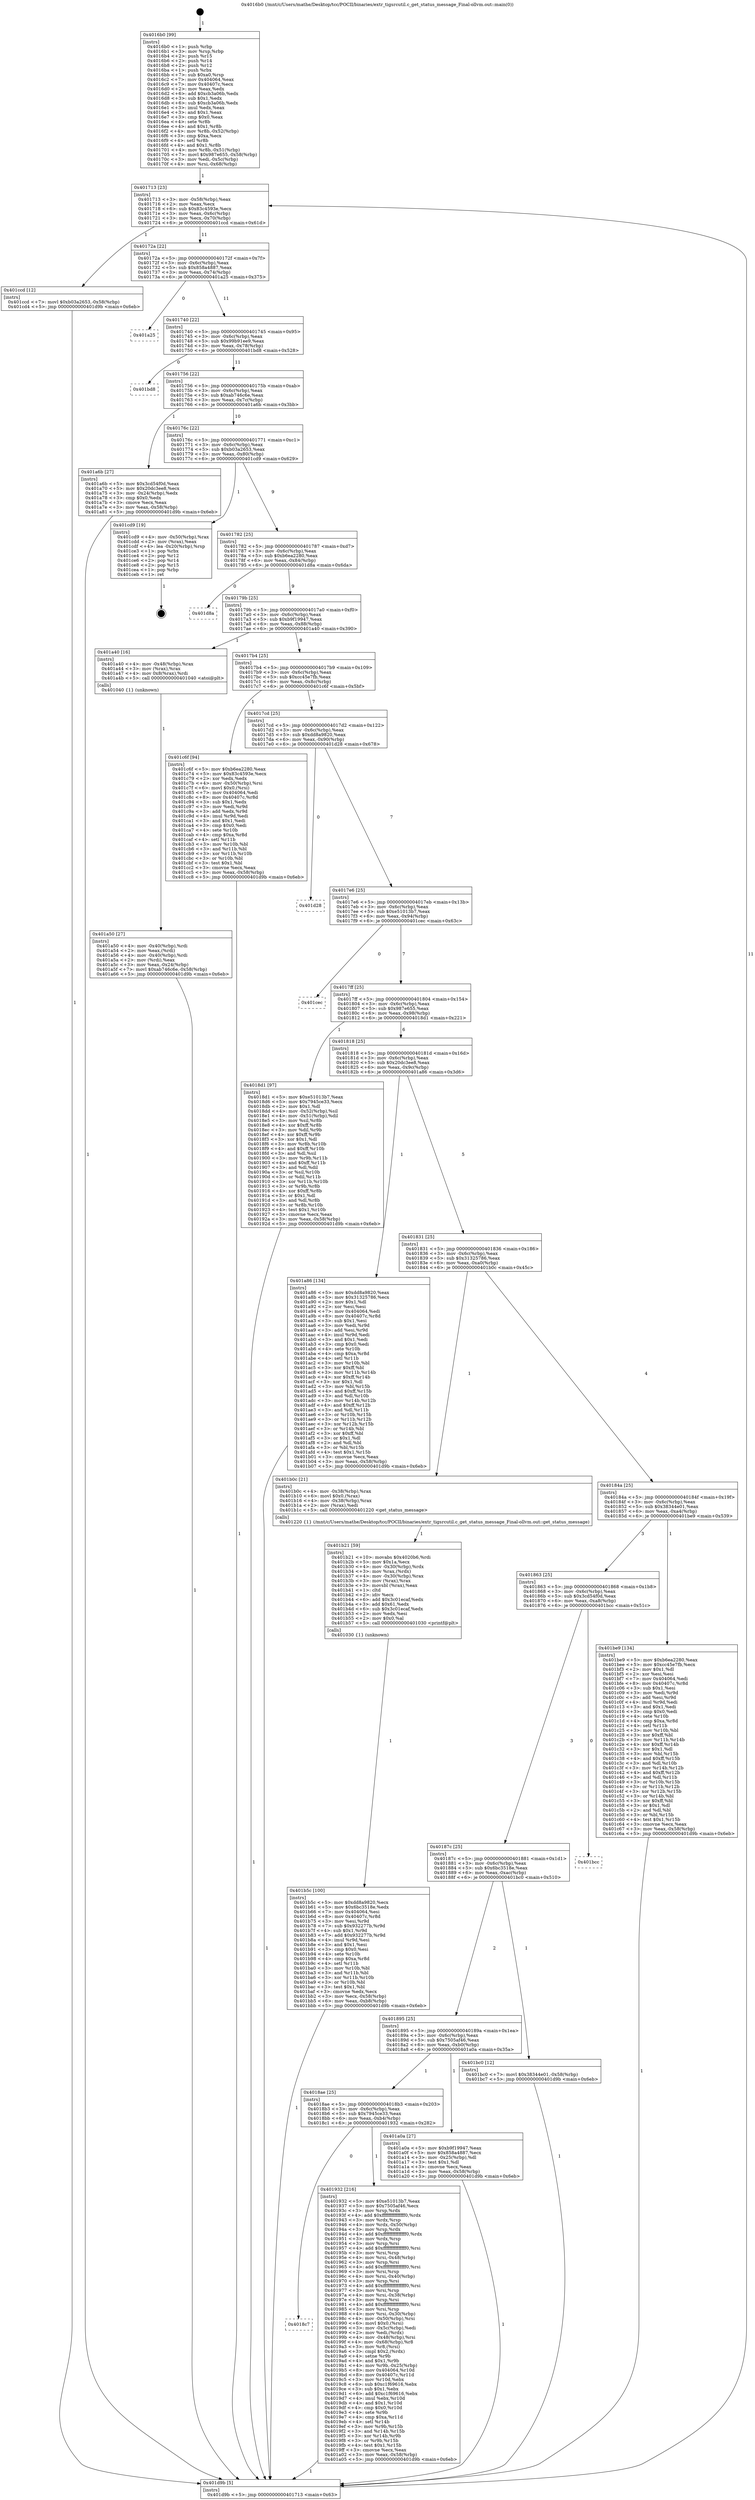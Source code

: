 digraph "0x4016b0" {
  label = "0x4016b0 (/mnt/c/Users/mathe/Desktop/tcc/POCII/binaries/extr_tigsrcutil.c_get_status_message_Final-ollvm.out::main(0))"
  labelloc = "t"
  node[shape=record]

  Entry [label="",width=0.3,height=0.3,shape=circle,fillcolor=black,style=filled]
  "0x401713" [label="{
     0x401713 [23]\l
     | [instrs]\l
     &nbsp;&nbsp;0x401713 \<+3\>: mov -0x58(%rbp),%eax\l
     &nbsp;&nbsp;0x401716 \<+2\>: mov %eax,%ecx\l
     &nbsp;&nbsp;0x401718 \<+6\>: sub $0x83c4593e,%ecx\l
     &nbsp;&nbsp;0x40171e \<+3\>: mov %eax,-0x6c(%rbp)\l
     &nbsp;&nbsp;0x401721 \<+3\>: mov %ecx,-0x70(%rbp)\l
     &nbsp;&nbsp;0x401724 \<+6\>: je 0000000000401ccd \<main+0x61d\>\l
  }"]
  "0x401ccd" [label="{
     0x401ccd [12]\l
     | [instrs]\l
     &nbsp;&nbsp;0x401ccd \<+7\>: movl $0xb03a2653,-0x58(%rbp)\l
     &nbsp;&nbsp;0x401cd4 \<+5\>: jmp 0000000000401d9b \<main+0x6eb\>\l
  }"]
  "0x40172a" [label="{
     0x40172a [22]\l
     | [instrs]\l
     &nbsp;&nbsp;0x40172a \<+5\>: jmp 000000000040172f \<main+0x7f\>\l
     &nbsp;&nbsp;0x40172f \<+3\>: mov -0x6c(%rbp),%eax\l
     &nbsp;&nbsp;0x401732 \<+5\>: sub $0x858a4887,%eax\l
     &nbsp;&nbsp;0x401737 \<+3\>: mov %eax,-0x74(%rbp)\l
     &nbsp;&nbsp;0x40173a \<+6\>: je 0000000000401a25 \<main+0x375\>\l
  }"]
  Exit [label="",width=0.3,height=0.3,shape=circle,fillcolor=black,style=filled,peripheries=2]
  "0x401a25" [label="{
     0x401a25\l
  }", style=dashed]
  "0x401740" [label="{
     0x401740 [22]\l
     | [instrs]\l
     &nbsp;&nbsp;0x401740 \<+5\>: jmp 0000000000401745 \<main+0x95\>\l
     &nbsp;&nbsp;0x401745 \<+3\>: mov -0x6c(%rbp),%eax\l
     &nbsp;&nbsp;0x401748 \<+5\>: sub $0x99b91ee9,%eax\l
     &nbsp;&nbsp;0x40174d \<+3\>: mov %eax,-0x78(%rbp)\l
     &nbsp;&nbsp;0x401750 \<+6\>: je 0000000000401bd8 \<main+0x528\>\l
  }"]
  "0x401b5c" [label="{
     0x401b5c [100]\l
     | [instrs]\l
     &nbsp;&nbsp;0x401b5c \<+5\>: mov $0xdd8a9820,%ecx\l
     &nbsp;&nbsp;0x401b61 \<+5\>: mov $0x6bc3518e,%edx\l
     &nbsp;&nbsp;0x401b66 \<+7\>: mov 0x404064,%esi\l
     &nbsp;&nbsp;0x401b6d \<+8\>: mov 0x40407c,%r8d\l
     &nbsp;&nbsp;0x401b75 \<+3\>: mov %esi,%r9d\l
     &nbsp;&nbsp;0x401b78 \<+7\>: sub $0x932277b,%r9d\l
     &nbsp;&nbsp;0x401b7f \<+4\>: sub $0x1,%r9d\l
     &nbsp;&nbsp;0x401b83 \<+7\>: add $0x932277b,%r9d\l
     &nbsp;&nbsp;0x401b8a \<+4\>: imul %r9d,%esi\l
     &nbsp;&nbsp;0x401b8e \<+3\>: and $0x1,%esi\l
     &nbsp;&nbsp;0x401b91 \<+3\>: cmp $0x0,%esi\l
     &nbsp;&nbsp;0x401b94 \<+4\>: sete %r10b\l
     &nbsp;&nbsp;0x401b98 \<+4\>: cmp $0xa,%r8d\l
     &nbsp;&nbsp;0x401b9c \<+4\>: setl %r11b\l
     &nbsp;&nbsp;0x401ba0 \<+3\>: mov %r10b,%bl\l
     &nbsp;&nbsp;0x401ba3 \<+3\>: and %r11b,%bl\l
     &nbsp;&nbsp;0x401ba6 \<+3\>: xor %r11b,%r10b\l
     &nbsp;&nbsp;0x401ba9 \<+3\>: or %r10b,%bl\l
     &nbsp;&nbsp;0x401bac \<+3\>: test $0x1,%bl\l
     &nbsp;&nbsp;0x401baf \<+3\>: cmovne %edx,%ecx\l
     &nbsp;&nbsp;0x401bb2 \<+3\>: mov %ecx,-0x58(%rbp)\l
     &nbsp;&nbsp;0x401bb5 \<+6\>: mov %eax,-0xb8(%rbp)\l
     &nbsp;&nbsp;0x401bbb \<+5\>: jmp 0000000000401d9b \<main+0x6eb\>\l
  }"]
  "0x401bd8" [label="{
     0x401bd8\l
  }", style=dashed]
  "0x401756" [label="{
     0x401756 [22]\l
     | [instrs]\l
     &nbsp;&nbsp;0x401756 \<+5\>: jmp 000000000040175b \<main+0xab\>\l
     &nbsp;&nbsp;0x40175b \<+3\>: mov -0x6c(%rbp),%eax\l
     &nbsp;&nbsp;0x40175e \<+5\>: sub $0xab746c6e,%eax\l
     &nbsp;&nbsp;0x401763 \<+3\>: mov %eax,-0x7c(%rbp)\l
     &nbsp;&nbsp;0x401766 \<+6\>: je 0000000000401a6b \<main+0x3bb\>\l
  }"]
  "0x401b21" [label="{
     0x401b21 [59]\l
     | [instrs]\l
     &nbsp;&nbsp;0x401b21 \<+10\>: movabs $0x4020b6,%rdi\l
     &nbsp;&nbsp;0x401b2b \<+5\>: mov $0x1a,%ecx\l
     &nbsp;&nbsp;0x401b30 \<+4\>: mov -0x30(%rbp),%rdx\l
     &nbsp;&nbsp;0x401b34 \<+3\>: mov %rax,(%rdx)\l
     &nbsp;&nbsp;0x401b37 \<+4\>: mov -0x30(%rbp),%rax\l
     &nbsp;&nbsp;0x401b3b \<+3\>: mov (%rax),%rax\l
     &nbsp;&nbsp;0x401b3e \<+3\>: movsbl (%rax),%eax\l
     &nbsp;&nbsp;0x401b41 \<+1\>: cltd\l
     &nbsp;&nbsp;0x401b42 \<+2\>: idiv %ecx\l
     &nbsp;&nbsp;0x401b44 \<+6\>: add $0x3c01ecaf,%edx\l
     &nbsp;&nbsp;0x401b4a \<+3\>: add $0x61,%edx\l
     &nbsp;&nbsp;0x401b4d \<+6\>: sub $0x3c01ecaf,%edx\l
     &nbsp;&nbsp;0x401b53 \<+2\>: mov %edx,%esi\l
     &nbsp;&nbsp;0x401b55 \<+2\>: mov $0x0,%al\l
     &nbsp;&nbsp;0x401b57 \<+5\>: call 0000000000401030 \<printf@plt\>\l
     | [calls]\l
     &nbsp;&nbsp;0x401030 \{1\} (unknown)\l
  }"]
  "0x401a6b" [label="{
     0x401a6b [27]\l
     | [instrs]\l
     &nbsp;&nbsp;0x401a6b \<+5\>: mov $0x3cd54f0d,%eax\l
     &nbsp;&nbsp;0x401a70 \<+5\>: mov $0x20dc3ee8,%ecx\l
     &nbsp;&nbsp;0x401a75 \<+3\>: mov -0x24(%rbp),%edx\l
     &nbsp;&nbsp;0x401a78 \<+3\>: cmp $0x0,%edx\l
     &nbsp;&nbsp;0x401a7b \<+3\>: cmove %ecx,%eax\l
     &nbsp;&nbsp;0x401a7e \<+3\>: mov %eax,-0x58(%rbp)\l
     &nbsp;&nbsp;0x401a81 \<+5\>: jmp 0000000000401d9b \<main+0x6eb\>\l
  }"]
  "0x40176c" [label="{
     0x40176c [22]\l
     | [instrs]\l
     &nbsp;&nbsp;0x40176c \<+5\>: jmp 0000000000401771 \<main+0xc1\>\l
     &nbsp;&nbsp;0x401771 \<+3\>: mov -0x6c(%rbp),%eax\l
     &nbsp;&nbsp;0x401774 \<+5\>: sub $0xb03a2653,%eax\l
     &nbsp;&nbsp;0x401779 \<+3\>: mov %eax,-0x80(%rbp)\l
     &nbsp;&nbsp;0x40177c \<+6\>: je 0000000000401cd9 \<main+0x629\>\l
  }"]
  "0x401a50" [label="{
     0x401a50 [27]\l
     | [instrs]\l
     &nbsp;&nbsp;0x401a50 \<+4\>: mov -0x40(%rbp),%rdi\l
     &nbsp;&nbsp;0x401a54 \<+2\>: mov %eax,(%rdi)\l
     &nbsp;&nbsp;0x401a56 \<+4\>: mov -0x40(%rbp),%rdi\l
     &nbsp;&nbsp;0x401a5a \<+2\>: mov (%rdi),%eax\l
     &nbsp;&nbsp;0x401a5c \<+3\>: mov %eax,-0x24(%rbp)\l
     &nbsp;&nbsp;0x401a5f \<+7\>: movl $0xab746c6e,-0x58(%rbp)\l
     &nbsp;&nbsp;0x401a66 \<+5\>: jmp 0000000000401d9b \<main+0x6eb\>\l
  }"]
  "0x401cd9" [label="{
     0x401cd9 [19]\l
     | [instrs]\l
     &nbsp;&nbsp;0x401cd9 \<+4\>: mov -0x50(%rbp),%rax\l
     &nbsp;&nbsp;0x401cdd \<+2\>: mov (%rax),%eax\l
     &nbsp;&nbsp;0x401cdf \<+4\>: lea -0x20(%rbp),%rsp\l
     &nbsp;&nbsp;0x401ce3 \<+1\>: pop %rbx\l
     &nbsp;&nbsp;0x401ce4 \<+2\>: pop %r12\l
     &nbsp;&nbsp;0x401ce6 \<+2\>: pop %r14\l
     &nbsp;&nbsp;0x401ce8 \<+2\>: pop %r15\l
     &nbsp;&nbsp;0x401cea \<+1\>: pop %rbp\l
     &nbsp;&nbsp;0x401ceb \<+1\>: ret\l
  }"]
  "0x401782" [label="{
     0x401782 [25]\l
     | [instrs]\l
     &nbsp;&nbsp;0x401782 \<+5\>: jmp 0000000000401787 \<main+0xd7\>\l
     &nbsp;&nbsp;0x401787 \<+3\>: mov -0x6c(%rbp),%eax\l
     &nbsp;&nbsp;0x40178a \<+5\>: sub $0xb6ea2280,%eax\l
     &nbsp;&nbsp;0x40178f \<+6\>: mov %eax,-0x84(%rbp)\l
     &nbsp;&nbsp;0x401795 \<+6\>: je 0000000000401d8a \<main+0x6da\>\l
  }"]
  "0x4018c7" [label="{
     0x4018c7\l
  }", style=dashed]
  "0x401d8a" [label="{
     0x401d8a\l
  }", style=dashed]
  "0x40179b" [label="{
     0x40179b [25]\l
     | [instrs]\l
     &nbsp;&nbsp;0x40179b \<+5\>: jmp 00000000004017a0 \<main+0xf0\>\l
     &nbsp;&nbsp;0x4017a0 \<+3\>: mov -0x6c(%rbp),%eax\l
     &nbsp;&nbsp;0x4017a3 \<+5\>: sub $0xb9f19947,%eax\l
     &nbsp;&nbsp;0x4017a8 \<+6\>: mov %eax,-0x88(%rbp)\l
     &nbsp;&nbsp;0x4017ae \<+6\>: je 0000000000401a40 \<main+0x390\>\l
  }"]
  "0x401932" [label="{
     0x401932 [216]\l
     | [instrs]\l
     &nbsp;&nbsp;0x401932 \<+5\>: mov $0xe51013b7,%eax\l
     &nbsp;&nbsp;0x401937 \<+5\>: mov $0x7505af46,%ecx\l
     &nbsp;&nbsp;0x40193c \<+3\>: mov %rsp,%rdx\l
     &nbsp;&nbsp;0x40193f \<+4\>: add $0xfffffffffffffff0,%rdx\l
     &nbsp;&nbsp;0x401943 \<+3\>: mov %rdx,%rsp\l
     &nbsp;&nbsp;0x401946 \<+4\>: mov %rdx,-0x50(%rbp)\l
     &nbsp;&nbsp;0x40194a \<+3\>: mov %rsp,%rdx\l
     &nbsp;&nbsp;0x40194d \<+4\>: add $0xfffffffffffffff0,%rdx\l
     &nbsp;&nbsp;0x401951 \<+3\>: mov %rdx,%rsp\l
     &nbsp;&nbsp;0x401954 \<+3\>: mov %rsp,%rsi\l
     &nbsp;&nbsp;0x401957 \<+4\>: add $0xfffffffffffffff0,%rsi\l
     &nbsp;&nbsp;0x40195b \<+3\>: mov %rsi,%rsp\l
     &nbsp;&nbsp;0x40195e \<+4\>: mov %rsi,-0x48(%rbp)\l
     &nbsp;&nbsp;0x401962 \<+3\>: mov %rsp,%rsi\l
     &nbsp;&nbsp;0x401965 \<+4\>: add $0xfffffffffffffff0,%rsi\l
     &nbsp;&nbsp;0x401969 \<+3\>: mov %rsi,%rsp\l
     &nbsp;&nbsp;0x40196c \<+4\>: mov %rsi,-0x40(%rbp)\l
     &nbsp;&nbsp;0x401970 \<+3\>: mov %rsp,%rsi\l
     &nbsp;&nbsp;0x401973 \<+4\>: add $0xfffffffffffffff0,%rsi\l
     &nbsp;&nbsp;0x401977 \<+3\>: mov %rsi,%rsp\l
     &nbsp;&nbsp;0x40197a \<+4\>: mov %rsi,-0x38(%rbp)\l
     &nbsp;&nbsp;0x40197e \<+3\>: mov %rsp,%rsi\l
     &nbsp;&nbsp;0x401981 \<+4\>: add $0xfffffffffffffff0,%rsi\l
     &nbsp;&nbsp;0x401985 \<+3\>: mov %rsi,%rsp\l
     &nbsp;&nbsp;0x401988 \<+4\>: mov %rsi,-0x30(%rbp)\l
     &nbsp;&nbsp;0x40198c \<+4\>: mov -0x50(%rbp),%rsi\l
     &nbsp;&nbsp;0x401990 \<+6\>: movl $0x0,(%rsi)\l
     &nbsp;&nbsp;0x401996 \<+3\>: mov -0x5c(%rbp),%edi\l
     &nbsp;&nbsp;0x401999 \<+2\>: mov %edi,(%rdx)\l
     &nbsp;&nbsp;0x40199b \<+4\>: mov -0x48(%rbp),%rsi\l
     &nbsp;&nbsp;0x40199f \<+4\>: mov -0x68(%rbp),%r8\l
     &nbsp;&nbsp;0x4019a3 \<+3\>: mov %r8,(%rsi)\l
     &nbsp;&nbsp;0x4019a6 \<+3\>: cmpl $0x2,(%rdx)\l
     &nbsp;&nbsp;0x4019a9 \<+4\>: setne %r9b\l
     &nbsp;&nbsp;0x4019ad \<+4\>: and $0x1,%r9b\l
     &nbsp;&nbsp;0x4019b1 \<+4\>: mov %r9b,-0x25(%rbp)\l
     &nbsp;&nbsp;0x4019b5 \<+8\>: mov 0x404064,%r10d\l
     &nbsp;&nbsp;0x4019bd \<+8\>: mov 0x40407c,%r11d\l
     &nbsp;&nbsp;0x4019c5 \<+3\>: mov %r10d,%ebx\l
     &nbsp;&nbsp;0x4019c8 \<+6\>: sub $0xc1f69616,%ebx\l
     &nbsp;&nbsp;0x4019ce \<+3\>: sub $0x1,%ebx\l
     &nbsp;&nbsp;0x4019d1 \<+6\>: add $0xc1f69616,%ebx\l
     &nbsp;&nbsp;0x4019d7 \<+4\>: imul %ebx,%r10d\l
     &nbsp;&nbsp;0x4019db \<+4\>: and $0x1,%r10d\l
     &nbsp;&nbsp;0x4019df \<+4\>: cmp $0x0,%r10d\l
     &nbsp;&nbsp;0x4019e3 \<+4\>: sete %r9b\l
     &nbsp;&nbsp;0x4019e7 \<+4\>: cmp $0xa,%r11d\l
     &nbsp;&nbsp;0x4019eb \<+4\>: setl %r14b\l
     &nbsp;&nbsp;0x4019ef \<+3\>: mov %r9b,%r15b\l
     &nbsp;&nbsp;0x4019f2 \<+3\>: and %r14b,%r15b\l
     &nbsp;&nbsp;0x4019f5 \<+3\>: xor %r14b,%r9b\l
     &nbsp;&nbsp;0x4019f8 \<+3\>: or %r9b,%r15b\l
     &nbsp;&nbsp;0x4019fb \<+4\>: test $0x1,%r15b\l
     &nbsp;&nbsp;0x4019ff \<+3\>: cmovne %ecx,%eax\l
     &nbsp;&nbsp;0x401a02 \<+3\>: mov %eax,-0x58(%rbp)\l
     &nbsp;&nbsp;0x401a05 \<+5\>: jmp 0000000000401d9b \<main+0x6eb\>\l
  }"]
  "0x401a40" [label="{
     0x401a40 [16]\l
     | [instrs]\l
     &nbsp;&nbsp;0x401a40 \<+4\>: mov -0x48(%rbp),%rax\l
     &nbsp;&nbsp;0x401a44 \<+3\>: mov (%rax),%rax\l
     &nbsp;&nbsp;0x401a47 \<+4\>: mov 0x8(%rax),%rdi\l
     &nbsp;&nbsp;0x401a4b \<+5\>: call 0000000000401040 \<atoi@plt\>\l
     | [calls]\l
     &nbsp;&nbsp;0x401040 \{1\} (unknown)\l
  }"]
  "0x4017b4" [label="{
     0x4017b4 [25]\l
     | [instrs]\l
     &nbsp;&nbsp;0x4017b4 \<+5\>: jmp 00000000004017b9 \<main+0x109\>\l
     &nbsp;&nbsp;0x4017b9 \<+3\>: mov -0x6c(%rbp),%eax\l
     &nbsp;&nbsp;0x4017bc \<+5\>: sub $0xcc45e7fb,%eax\l
     &nbsp;&nbsp;0x4017c1 \<+6\>: mov %eax,-0x8c(%rbp)\l
     &nbsp;&nbsp;0x4017c7 \<+6\>: je 0000000000401c6f \<main+0x5bf\>\l
  }"]
  "0x4018ae" [label="{
     0x4018ae [25]\l
     | [instrs]\l
     &nbsp;&nbsp;0x4018ae \<+5\>: jmp 00000000004018b3 \<main+0x203\>\l
     &nbsp;&nbsp;0x4018b3 \<+3\>: mov -0x6c(%rbp),%eax\l
     &nbsp;&nbsp;0x4018b6 \<+5\>: sub $0x7945ce33,%eax\l
     &nbsp;&nbsp;0x4018bb \<+6\>: mov %eax,-0xb4(%rbp)\l
     &nbsp;&nbsp;0x4018c1 \<+6\>: je 0000000000401932 \<main+0x282\>\l
  }"]
  "0x401c6f" [label="{
     0x401c6f [94]\l
     | [instrs]\l
     &nbsp;&nbsp;0x401c6f \<+5\>: mov $0xb6ea2280,%eax\l
     &nbsp;&nbsp;0x401c74 \<+5\>: mov $0x83c4593e,%ecx\l
     &nbsp;&nbsp;0x401c79 \<+2\>: xor %edx,%edx\l
     &nbsp;&nbsp;0x401c7b \<+4\>: mov -0x50(%rbp),%rsi\l
     &nbsp;&nbsp;0x401c7f \<+6\>: movl $0x0,(%rsi)\l
     &nbsp;&nbsp;0x401c85 \<+7\>: mov 0x404064,%edi\l
     &nbsp;&nbsp;0x401c8c \<+8\>: mov 0x40407c,%r8d\l
     &nbsp;&nbsp;0x401c94 \<+3\>: sub $0x1,%edx\l
     &nbsp;&nbsp;0x401c97 \<+3\>: mov %edi,%r9d\l
     &nbsp;&nbsp;0x401c9a \<+3\>: add %edx,%r9d\l
     &nbsp;&nbsp;0x401c9d \<+4\>: imul %r9d,%edi\l
     &nbsp;&nbsp;0x401ca1 \<+3\>: and $0x1,%edi\l
     &nbsp;&nbsp;0x401ca4 \<+3\>: cmp $0x0,%edi\l
     &nbsp;&nbsp;0x401ca7 \<+4\>: sete %r10b\l
     &nbsp;&nbsp;0x401cab \<+4\>: cmp $0xa,%r8d\l
     &nbsp;&nbsp;0x401caf \<+4\>: setl %r11b\l
     &nbsp;&nbsp;0x401cb3 \<+3\>: mov %r10b,%bl\l
     &nbsp;&nbsp;0x401cb6 \<+3\>: and %r11b,%bl\l
     &nbsp;&nbsp;0x401cb9 \<+3\>: xor %r11b,%r10b\l
     &nbsp;&nbsp;0x401cbc \<+3\>: or %r10b,%bl\l
     &nbsp;&nbsp;0x401cbf \<+3\>: test $0x1,%bl\l
     &nbsp;&nbsp;0x401cc2 \<+3\>: cmovne %ecx,%eax\l
     &nbsp;&nbsp;0x401cc5 \<+3\>: mov %eax,-0x58(%rbp)\l
     &nbsp;&nbsp;0x401cc8 \<+5\>: jmp 0000000000401d9b \<main+0x6eb\>\l
  }"]
  "0x4017cd" [label="{
     0x4017cd [25]\l
     | [instrs]\l
     &nbsp;&nbsp;0x4017cd \<+5\>: jmp 00000000004017d2 \<main+0x122\>\l
     &nbsp;&nbsp;0x4017d2 \<+3\>: mov -0x6c(%rbp),%eax\l
     &nbsp;&nbsp;0x4017d5 \<+5\>: sub $0xdd8a9820,%eax\l
     &nbsp;&nbsp;0x4017da \<+6\>: mov %eax,-0x90(%rbp)\l
     &nbsp;&nbsp;0x4017e0 \<+6\>: je 0000000000401d28 \<main+0x678\>\l
  }"]
  "0x401a0a" [label="{
     0x401a0a [27]\l
     | [instrs]\l
     &nbsp;&nbsp;0x401a0a \<+5\>: mov $0xb9f19947,%eax\l
     &nbsp;&nbsp;0x401a0f \<+5\>: mov $0x858a4887,%ecx\l
     &nbsp;&nbsp;0x401a14 \<+3\>: mov -0x25(%rbp),%dl\l
     &nbsp;&nbsp;0x401a17 \<+3\>: test $0x1,%dl\l
     &nbsp;&nbsp;0x401a1a \<+3\>: cmovne %ecx,%eax\l
     &nbsp;&nbsp;0x401a1d \<+3\>: mov %eax,-0x58(%rbp)\l
     &nbsp;&nbsp;0x401a20 \<+5\>: jmp 0000000000401d9b \<main+0x6eb\>\l
  }"]
  "0x401d28" [label="{
     0x401d28\l
  }", style=dashed]
  "0x4017e6" [label="{
     0x4017e6 [25]\l
     | [instrs]\l
     &nbsp;&nbsp;0x4017e6 \<+5\>: jmp 00000000004017eb \<main+0x13b\>\l
     &nbsp;&nbsp;0x4017eb \<+3\>: mov -0x6c(%rbp),%eax\l
     &nbsp;&nbsp;0x4017ee \<+5\>: sub $0xe51013b7,%eax\l
     &nbsp;&nbsp;0x4017f3 \<+6\>: mov %eax,-0x94(%rbp)\l
     &nbsp;&nbsp;0x4017f9 \<+6\>: je 0000000000401cec \<main+0x63c\>\l
  }"]
  "0x401895" [label="{
     0x401895 [25]\l
     | [instrs]\l
     &nbsp;&nbsp;0x401895 \<+5\>: jmp 000000000040189a \<main+0x1ea\>\l
     &nbsp;&nbsp;0x40189a \<+3\>: mov -0x6c(%rbp),%eax\l
     &nbsp;&nbsp;0x40189d \<+5\>: sub $0x7505af46,%eax\l
     &nbsp;&nbsp;0x4018a2 \<+6\>: mov %eax,-0xb0(%rbp)\l
     &nbsp;&nbsp;0x4018a8 \<+6\>: je 0000000000401a0a \<main+0x35a\>\l
  }"]
  "0x401cec" [label="{
     0x401cec\l
  }", style=dashed]
  "0x4017ff" [label="{
     0x4017ff [25]\l
     | [instrs]\l
     &nbsp;&nbsp;0x4017ff \<+5\>: jmp 0000000000401804 \<main+0x154\>\l
     &nbsp;&nbsp;0x401804 \<+3\>: mov -0x6c(%rbp),%eax\l
     &nbsp;&nbsp;0x401807 \<+5\>: sub $0x987e655,%eax\l
     &nbsp;&nbsp;0x40180c \<+6\>: mov %eax,-0x98(%rbp)\l
     &nbsp;&nbsp;0x401812 \<+6\>: je 00000000004018d1 \<main+0x221\>\l
  }"]
  "0x401bc0" [label="{
     0x401bc0 [12]\l
     | [instrs]\l
     &nbsp;&nbsp;0x401bc0 \<+7\>: movl $0x38344e01,-0x58(%rbp)\l
     &nbsp;&nbsp;0x401bc7 \<+5\>: jmp 0000000000401d9b \<main+0x6eb\>\l
  }"]
  "0x4018d1" [label="{
     0x4018d1 [97]\l
     | [instrs]\l
     &nbsp;&nbsp;0x4018d1 \<+5\>: mov $0xe51013b7,%eax\l
     &nbsp;&nbsp;0x4018d6 \<+5\>: mov $0x7945ce33,%ecx\l
     &nbsp;&nbsp;0x4018db \<+2\>: mov $0x1,%dl\l
     &nbsp;&nbsp;0x4018dd \<+4\>: mov -0x52(%rbp),%sil\l
     &nbsp;&nbsp;0x4018e1 \<+4\>: mov -0x51(%rbp),%dil\l
     &nbsp;&nbsp;0x4018e5 \<+3\>: mov %sil,%r8b\l
     &nbsp;&nbsp;0x4018e8 \<+4\>: xor $0xff,%r8b\l
     &nbsp;&nbsp;0x4018ec \<+3\>: mov %dil,%r9b\l
     &nbsp;&nbsp;0x4018ef \<+4\>: xor $0xff,%r9b\l
     &nbsp;&nbsp;0x4018f3 \<+3\>: xor $0x1,%dl\l
     &nbsp;&nbsp;0x4018f6 \<+3\>: mov %r8b,%r10b\l
     &nbsp;&nbsp;0x4018f9 \<+4\>: and $0xff,%r10b\l
     &nbsp;&nbsp;0x4018fd \<+3\>: and %dl,%sil\l
     &nbsp;&nbsp;0x401900 \<+3\>: mov %r9b,%r11b\l
     &nbsp;&nbsp;0x401903 \<+4\>: and $0xff,%r11b\l
     &nbsp;&nbsp;0x401907 \<+3\>: and %dl,%dil\l
     &nbsp;&nbsp;0x40190a \<+3\>: or %sil,%r10b\l
     &nbsp;&nbsp;0x40190d \<+3\>: or %dil,%r11b\l
     &nbsp;&nbsp;0x401910 \<+3\>: xor %r11b,%r10b\l
     &nbsp;&nbsp;0x401913 \<+3\>: or %r9b,%r8b\l
     &nbsp;&nbsp;0x401916 \<+4\>: xor $0xff,%r8b\l
     &nbsp;&nbsp;0x40191a \<+3\>: or $0x1,%dl\l
     &nbsp;&nbsp;0x40191d \<+3\>: and %dl,%r8b\l
     &nbsp;&nbsp;0x401920 \<+3\>: or %r8b,%r10b\l
     &nbsp;&nbsp;0x401923 \<+4\>: test $0x1,%r10b\l
     &nbsp;&nbsp;0x401927 \<+3\>: cmovne %ecx,%eax\l
     &nbsp;&nbsp;0x40192a \<+3\>: mov %eax,-0x58(%rbp)\l
     &nbsp;&nbsp;0x40192d \<+5\>: jmp 0000000000401d9b \<main+0x6eb\>\l
  }"]
  "0x401818" [label="{
     0x401818 [25]\l
     | [instrs]\l
     &nbsp;&nbsp;0x401818 \<+5\>: jmp 000000000040181d \<main+0x16d\>\l
     &nbsp;&nbsp;0x40181d \<+3\>: mov -0x6c(%rbp),%eax\l
     &nbsp;&nbsp;0x401820 \<+5\>: sub $0x20dc3ee8,%eax\l
     &nbsp;&nbsp;0x401825 \<+6\>: mov %eax,-0x9c(%rbp)\l
     &nbsp;&nbsp;0x40182b \<+6\>: je 0000000000401a86 \<main+0x3d6\>\l
  }"]
  "0x401d9b" [label="{
     0x401d9b [5]\l
     | [instrs]\l
     &nbsp;&nbsp;0x401d9b \<+5\>: jmp 0000000000401713 \<main+0x63\>\l
  }"]
  "0x4016b0" [label="{
     0x4016b0 [99]\l
     | [instrs]\l
     &nbsp;&nbsp;0x4016b0 \<+1\>: push %rbp\l
     &nbsp;&nbsp;0x4016b1 \<+3\>: mov %rsp,%rbp\l
     &nbsp;&nbsp;0x4016b4 \<+2\>: push %r15\l
     &nbsp;&nbsp;0x4016b6 \<+2\>: push %r14\l
     &nbsp;&nbsp;0x4016b8 \<+2\>: push %r12\l
     &nbsp;&nbsp;0x4016ba \<+1\>: push %rbx\l
     &nbsp;&nbsp;0x4016bb \<+7\>: sub $0xa0,%rsp\l
     &nbsp;&nbsp;0x4016c2 \<+7\>: mov 0x404064,%eax\l
     &nbsp;&nbsp;0x4016c9 \<+7\>: mov 0x40407c,%ecx\l
     &nbsp;&nbsp;0x4016d0 \<+2\>: mov %eax,%edx\l
     &nbsp;&nbsp;0x4016d2 \<+6\>: add $0xcb3a06b,%edx\l
     &nbsp;&nbsp;0x4016d8 \<+3\>: sub $0x1,%edx\l
     &nbsp;&nbsp;0x4016db \<+6\>: sub $0xcb3a06b,%edx\l
     &nbsp;&nbsp;0x4016e1 \<+3\>: imul %edx,%eax\l
     &nbsp;&nbsp;0x4016e4 \<+3\>: and $0x1,%eax\l
     &nbsp;&nbsp;0x4016e7 \<+3\>: cmp $0x0,%eax\l
     &nbsp;&nbsp;0x4016ea \<+4\>: sete %r8b\l
     &nbsp;&nbsp;0x4016ee \<+4\>: and $0x1,%r8b\l
     &nbsp;&nbsp;0x4016f2 \<+4\>: mov %r8b,-0x52(%rbp)\l
     &nbsp;&nbsp;0x4016f6 \<+3\>: cmp $0xa,%ecx\l
     &nbsp;&nbsp;0x4016f9 \<+4\>: setl %r8b\l
     &nbsp;&nbsp;0x4016fd \<+4\>: and $0x1,%r8b\l
     &nbsp;&nbsp;0x401701 \<+4\>: mov %r8b,-0x51(%rbp)\l
     &nbsp;&nbsp;0x401705 \<+7\>: movl $0x987e655,-0x58(%rbp)\l
     &nbsp;&nbsp;0x40170c \<+3\>: mov %edi,-0x5c(%rbp)\l
     &nbsp;&nbsp;0x40170f \<+4\>: mov %rsi,-0x68(%rbp)\l
  }"]
  "0x40187c" [label="{
     0x40187c [25]\l
     | [instrs]\l
     &nbsp;&nbsp;0x40187c \<+5\>: jmp 0000000000401881 \<main+0x1d1\>\l
     &nbsp;&nbsp;0x401881 \<+3\>: mov -0x6c(%rbp),%eax\l
     &nbsp;&nbsp;0x401884 \<+5\>: sub $0x6bc3518e,%eax\l
     &nbsp;&nbsp;0x401889 \<+6\>: mov %eax,-0xac(%rbp)\l
     &nbsp;&nbsp;0x40188f \<+6\>: je 0000000000401bc0 \<main+0x510\>\l
  }"]
  "0x401a86" [label="{
     0x401a86 [134]\l
     | [instrs]\l
     &nbsp;&nbsp;0x401a86 \<+5\>: mov $0xdd8a9820,%eax\l
     &nbsp;&nbsp;0x401a8b \<+5\>: mov $0x31325786,%ecx\l
     &nbsp;&nbsp;0x401a90 \<+2\>: mov $0x1,%dl\l
     &nbsp;&nbsp;0x401a92 \<+2\>: xor %esi,%esi\l
     &nbsp;&nbsp;0x401a94 \<+7\>: mov 0x404064,%edi\l
     &nbsp;&nbsp;0x401a9b \<+8\>: mov 0x40407c,%r8d\l
     &nbsp;&nbsp;0x401aa3 \<+3\>: sub $0x1,%esi\l
     &nbsp;&nbsp;0x401aa6 \<+3\>: mov %edi,%r9d\l
     &nbsp;&nbsp;0x401aa9 \<+3\>: add %esi,%r9d\l
     &nbsp;&nbsp;0x401aac \<+4\>: imul %r9d,%edi\l
     &nbsp;&nbsp;0x401ab0 \<+3\>: and $0x1,%edi\l
     &nbsp;&nbsp;0x401ab3 \<+3\>: cmp $0x0,%edi\l
     &nbsp;&nbsp;0x401ab6 \<+4\>: sete %r10b\l
     &nbsp;&nbsp;0x401aba \<+4\>: cmp $0xa,%r8d\l
     &nbsp;&nbsp;0x401abe \<+4\>: setl %r11b\l
     &nbsp;&nbsp;0x401ac2 \<+3\>: mov %r10b,%bl\l
     &nbsp;&nbsp;0x401ac5 \<+3\>: xor $0xff,%bl\l
     &nbsp;&nbsp;0x401ac8 \<+3\>: mov %r11b,%r14b\l
     &nbsp;&nbsp;0x401acb \<+4\>: xor $0xff,%r14b\l
     &nbsp;&nbsp;0x401acf \<+3\>: xor $0x1,%dl\l
     &nbsp;&nbsp;0x401ad2 \<+3\>: mov %bl,%r15b\l
     &nbsp;&nbsp;0x401ad5 \<+4\>: and $0xff,%r15b\l
     &nbsp;&nbsp;0x401ad9 \<+3\>: and %dl,%r10b\l
     &nbsp;&nbsp;0x401adc \<+3\>: mov %r14b,%r12b\l
     &nbsp;&nbsp;0x401adf \<+4\>: and $0xff,%r12b\l
     &nbsp;&nbsp;0x401ae3 \<+3\>: and %dl,%r11b\l
     &nbsp;&nbsp;0x401ae6 \<+3\>: or %r10b,%r15b\l
     &nbsp;&nbsp;0x401ae9 \<+3\>: or %r11b,%r12b\l
     &nbsp;&nbsp;0x401aec \<+3\>: xor %r12b,%r15b\l
     &nbsp;&nbsp;0x401aef \<+3\>: or %r14b,%bl\l
     &nbsp;&nbsp;0x401af2 \<+3\>: xor $0xff,%bl\l
     &nbsp;&nbsp;0x401af5 \<+3\>: or $0x1,%dl\l
     &nbsp;&nbsp;0x401af8 \<+2\>: and %dl,%bl\l
     &nbsp;&nbsp;0x401afa \<+3\>: or %bl,%r15b\l
     &nbsp;&nbsp;0x401afd \<+4\>: test $0x1,%r15b\l
     &nbsp;&nbsp;0x401b01 \<+3\>: cmovne %ecx,%eax\l
     &nbsp;&nbsp;0x401b04 \<+3\>: mov %eax,-0x58(%rbp)\l
     &nbsp;&nbsp;0x401b07 \<+5\>: jmp 0000000000401d9b \<main+0x6eb\>\l
  }"]
  "0x401831" [label="{
     0x401831 [25]\l
     | [instrs]\l
     &nbsp;&nbsp;0x401831 \<+5\>: jmp 0000000000401836 \<main+0x186\>\l
     &nbsp;&nbsp;0x401836 \<+3\>: mov -0x6c(%rbp),%eax\l
     &nbsp;&nbsp;0x401839 \<+5\>: sub $0x31325786,%eax\l
     &nbsp;&nbsp;0x40183e \<+6\>: mov %eax,-0xa0(%rbp)\l
     &nbsp;&nbsp;0x401844 \<+6\>: je 0000000000401b0c \<main+0x45c\>\l
  }"]
  "0x401bcc" [label="{
     0x401bcc\l
  }", style=dashed]
  "0x401b0c" [label="{
     0x401b0c [21]\l
     | [instrs]\l
     &nbsp;&nbsp;0x401b0c \<+4\>: mov -0x38(%rbp),%rax\l
     &nbsp;&nbsp;0x401b10 \<+6\>: movl $0x0,(%rax)\l
     &nbsp;&nbsp;0x401b16 \<+4\>: mov -0x38(%rbp),%rax\l
     &nbsp;&nbsp;0x401b1a \<+2\>: mov (%rax),%edi\l
     &nbsp;&nbsp;0x401b1c \<+5\>: call 0000000000401220 \<get_status_message\>\l
     | [calls]\l
     &nbsp;&nbsp;0x401220 \{1\} (/mnt/c/Users/mathe/Desktop/tcc/POCII/binaries/extr_tigsrcutil.c_get_status_message_Final-ollvm.out::get_status_message)\l
  }"]
  "0x40184a" [label="{
     0x40184a [25]\l
     | [instrs]\l
     &nbsp;&nbsp;0x40184a \<+5\>: jmp 000000000040184f \<main+0x19f\>\l
     &nbsp;&nbsp;0x40184f \<+3\>: mov -0x6c(%rbp),%eax\l
     &nbsp;&nbsp;0x401852 \<+5\>: sub $0x38344e01,%eax\l
     &nbsp;&nbsp;0x401857 \<+6\>: mov %eax,-0xa4(%rbp)\l
     &nbsp;&nbsp;0x40185d \<+6\>: je 0000000000401be9 \<main+0x539\>\l
  }"]
  "0x401863" [label="{
     0x401863 [25]\l
     | [instrs]\l
     &nbsp;&nbsp;0x401863 \<+5\>: jmp 0000000000401868 \<main+0x1b8\>\l
     &nbsp;&nbsp;0x401868 \<+3\>: mov -0x6c(%rbp),%eax\l
     &nbsp;&nbsp;0x40186b \<+5\>: sub $0x3cd54f0d,%eax\l
     &nbsp;&nbsp;0x401870 \<+6\>: mov %eax,-0xa8(%rbp)\l
     &nbsp;&nbsp;0x401876 \<+6\>: je 0000000000401bcc \<main+0x51c\>\l
  }"]
  "0x401be9" [label="{
     0x401be9 [134]\l
     | [instrs]\l
     &nbsp;&nbsp;0x401be9 \<+5\>: mov $0xb6ea2280,%eax\l
     &nbsp;&nbsp;0x401bee \<+5\>: mov $0xcc45e7fb,%ecx\l
     &nbsp;&nbsp;0x401bf3 \<+2\>: mov $0x1,%dl\l
     &nbsp;&nbsp;0x401bf5 \<+2\>: xor %esi,%esi\l
     &nbsp;&nbsp;0x401bf7 \<+7\>: mov 0x404064,%edi\l
     &nbsp;&nbsp;0x401bfe \<+8\>: mov 0x40407c,%r8d\l
     &nbsp;&nbsp;0x401c06 \<+3\>: sub $0x1,%esi\l
     &nbsp;&nbsp;0x401c09 \<+3\>: mov %edi,%r9d\l
     &nbsp;&nbsp;0x401c0c \<+3\>: add %esi,%r9d\l
     &nbsp;&nbsp;0x401c0f \<+4\>: imul %r9d,%edi\l
     &nbsp;&nbsp;0x401c13 \<+3\>: and $0x1,%edi\l
     &nbsp;&nbsp;0x401c16 \<+3\>: cmp $0x0,%edi\l
     &nbsp;&nbsp;0x401c19 \<+4\>: sete %r10b\l
     &nbsp;&nbsp;0x401c1d \<+4\>: cmp $0xa,%r8d\l
     &nbsp;&nbsp;0x401c21 \<+4\>: setl %r11b\l
     &nbsp;&nbsp;0x401c25 \<+3\>: mov %r10b,%bl\l
     &nbsp;&nbsp;0x401c28 \<+3\>: xor $0xff,%bl\l
     &nbsp;&nbsp;0x401c2b \<+3\>: mov %r11b,%r14b\l
     &nbsp;&nbsp;0x401c2e \<+4\>: xor $0xff,%r14b\l
     &nbsp;&nbsp;0x401c32 \<+3\>: xor $0x1,%dl\l
     &nbsp;&nbsp;0x401c35 \<+3\>: mov %bl,%r15b\l
     &nbsp;&nbsp;0x401c38 \<+4\>: and $0xff,%r15b\l
     &nbsp;&nbsp;0x401c3c \<+3\>: and %dl,%r10b\l
     &nbsp;&nbsp;0x401c3f \<+3\>: mov %r14b,%r12b\l
     &nbsp;&nbsp;0x401c42 \<+4\>: and $0xff,%r12b\l
     &nbsp;&nbsp;0x401c46 \<+3\>: and %dl,%r11b\l
     &nbsp;&nbsp;0x401c49 \<+3\>: or %r10b,%r15b\l
     &nbsp;&nbsp;0x401c4c \<+3\>: or %r11b,%r12b\l
     &nbsp;&nbsp;0x401c4f \<+3\>: xor %r12b,%r15b\l
     &nbsp;&nbsp;0x401c52 \<+3\>: or %r14b,%bl\l
     &nbsp;&nbsp;0x401c55 \<+3\>: xor $0xff,%bl\l
     &nbsp;&nbsp;0x401c58 \<+3\>: or $0x1,%dl\l
     &nbsp;&nbsp;0x401c5b \<+2\>: and %dl,%bl\l
     &nbsp;&nbsp;0x401c5d \<+3\>: or %bl,%r15b\l
     &nbsp;&nbsp;0x401c60 \<+4\>: test $0x1,%r15b\l
     &nbsp;&nbsp;0x401c64 \<+3\>: cmovne %ecx,%eax\l
     &nbsp;&nbsp;0x401c67 \<+3\>: mov %eax,-0x58(%rbp)\l
     &nbsp;&nbsp;0x401c6a \<+5\>: jmp 0000000000401d9b \<main+0x6eb\>\l
  }"]
  Entry -> "0x4016b0" [label=" 1"]
  "0x401713" -> "0x401ccd" [label=" 1"]
  "0x401713" -> "0x40172a" [label=" 11"]
  "0x401cd9" -> Exit [label=" 1"]
  "0x40172a" -> "0x401a25" [label=" 0"]
  "0x40172a" -> "0x401740" [label=" 11"]
  "0x401ccd" -> "0x401d9b" [label=" 1"]
  "0x401740" -> "0x401bd8" [label=" 0"]
  "0x401740" -> "0x401756" [label=" 11"]
  "0x401c6f" -> "0x401d9b" [label=" 1"]
  "0x401756" -> "0x401a6b" [label=" 1"]
  "0x401756" -> "0x40176c" [label=" 10"]
  "0x401be9" -> "0x401d9b" [label=" 1"]
  "0x40176c" -> "0x401cd9" [label=" 1"]
  "0x40176c" -> "0x401782" [label=" 9"]
  "0x401bc0" -> "0x401d9b" [label=" 1"]
  "0x401782" -> "0x401d8a" [label=" 0"]
  "0x401782" -> "0x40179b" [label=" 9"]
  "0x401b5c" -> "0x401d9b" [label=" 1"]
  "0x40179b" -> "0x401a40" [label=" 1"]
  "0x40179b" -> "0x4017b4" [label=" 8"]
  "0x401b21" -> "0x401b5c" [label=" 1"]
  "0x4017b4" -> "0x401c6f" [label=" 1"]
  "0x4017b4" -> "0x4017cd" [label=" 7"]
  "0x401a86" -> "0x401d9b" [label=" 1"]
  "0x4017cd" -> "0x401d28" [label=" 0"]
  "0x4017cd" -> "0x4017e6" [label=" 7"]
  "0x401a6b" -> "0x401d9b" [label=" 1"]
  "0x4017e6" -> "0x401cec" [label=" 0"]
  "0x4017e6" -> "0x4017ff" [label=" 7"]
  "0x401a40" -> "0x401a50" [label=" 1"]
  "0x4017ff" -> "0x4018d1" [label=" 1"]
  "0x4017ff" -> "0x401818" [label=" 6"]
  "0x4018d1" -> "0x401d9b" [label=" 1"]
  "0x4016b0" -> "0x401713" [label=" 1"]
  "0x401d9b" -> "0x401713" [label=" 11"]
  "0x401a0a" -> "0x401d9b" [label=" 1"]
  "0x401818" -> "0x401a86" [label=" 1"]
  "0x401818" -> "0x401831" [label=" 5"]
  "0x4018ae" -> "0x4018c7" [label=" 0"]
  "0x401831" -> "0x401b0c" [label=" 1"]
  "0x401831" -> "0x40184a" [label=" 4"]
  "0x4018ae" -> "0x401932" [label=" 1"]
  "0x40184a" -> "0x401be9" [label=" 1"]
  "0x40184a" -> "0x401863" [label=" 3"]
  "0x401b0c" -> "0x401b21" [label=" 1"]
  "0x401863" -> "0x401bcc" [label=" 0"]
  "0x401863" -> "0x40187c" [label=" 3"]
  "0x401932" -> "0x401d9b" [label=" 1"]
  "0x40187c" -> "0x401bc0" [label=" 1"]
  "0x40187c" -> "0x401895" [label=" 2"]
  "0x401a50" -> "0x401d9b" [label=" 1"]
  "0x401895" -> "0x401a0a" [label=" 1"]
  "0x401895" -> "0x4018ae" [label=" 1"]
}
